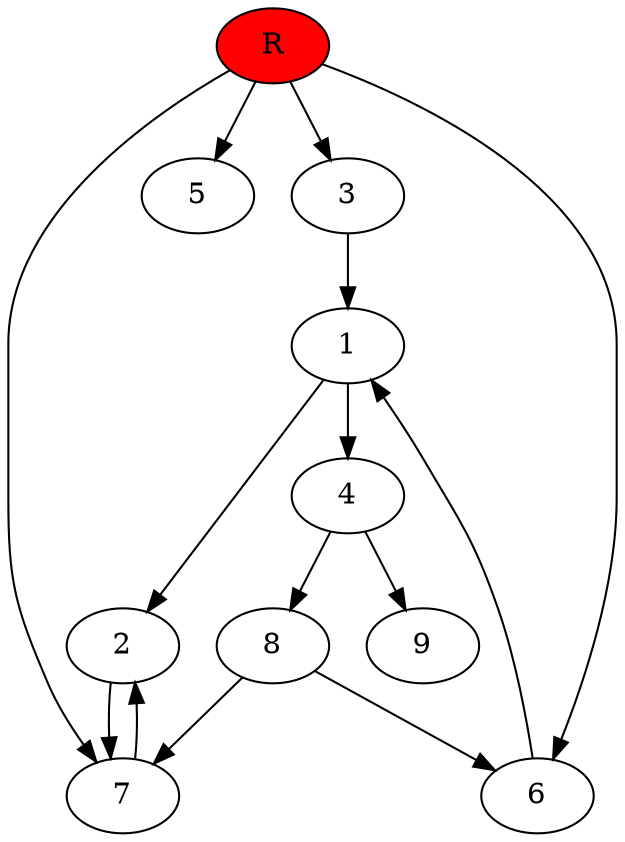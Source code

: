 digraph prb18408 {
	1
	2
	3
	4
	5
	6
	7
	8
	R [fillcolor="#ff0000" style=filled]
	1 -> 2
	1 -> 4
	2 -> 7
	3 -> 1
	4 -> 8
	4 -> 9
	6 -> 1
	7 -> 2
	8 -> 6
	8 -> 7
	R -> 3
	R -> 5
	R -> 6
	R -> 7
}
